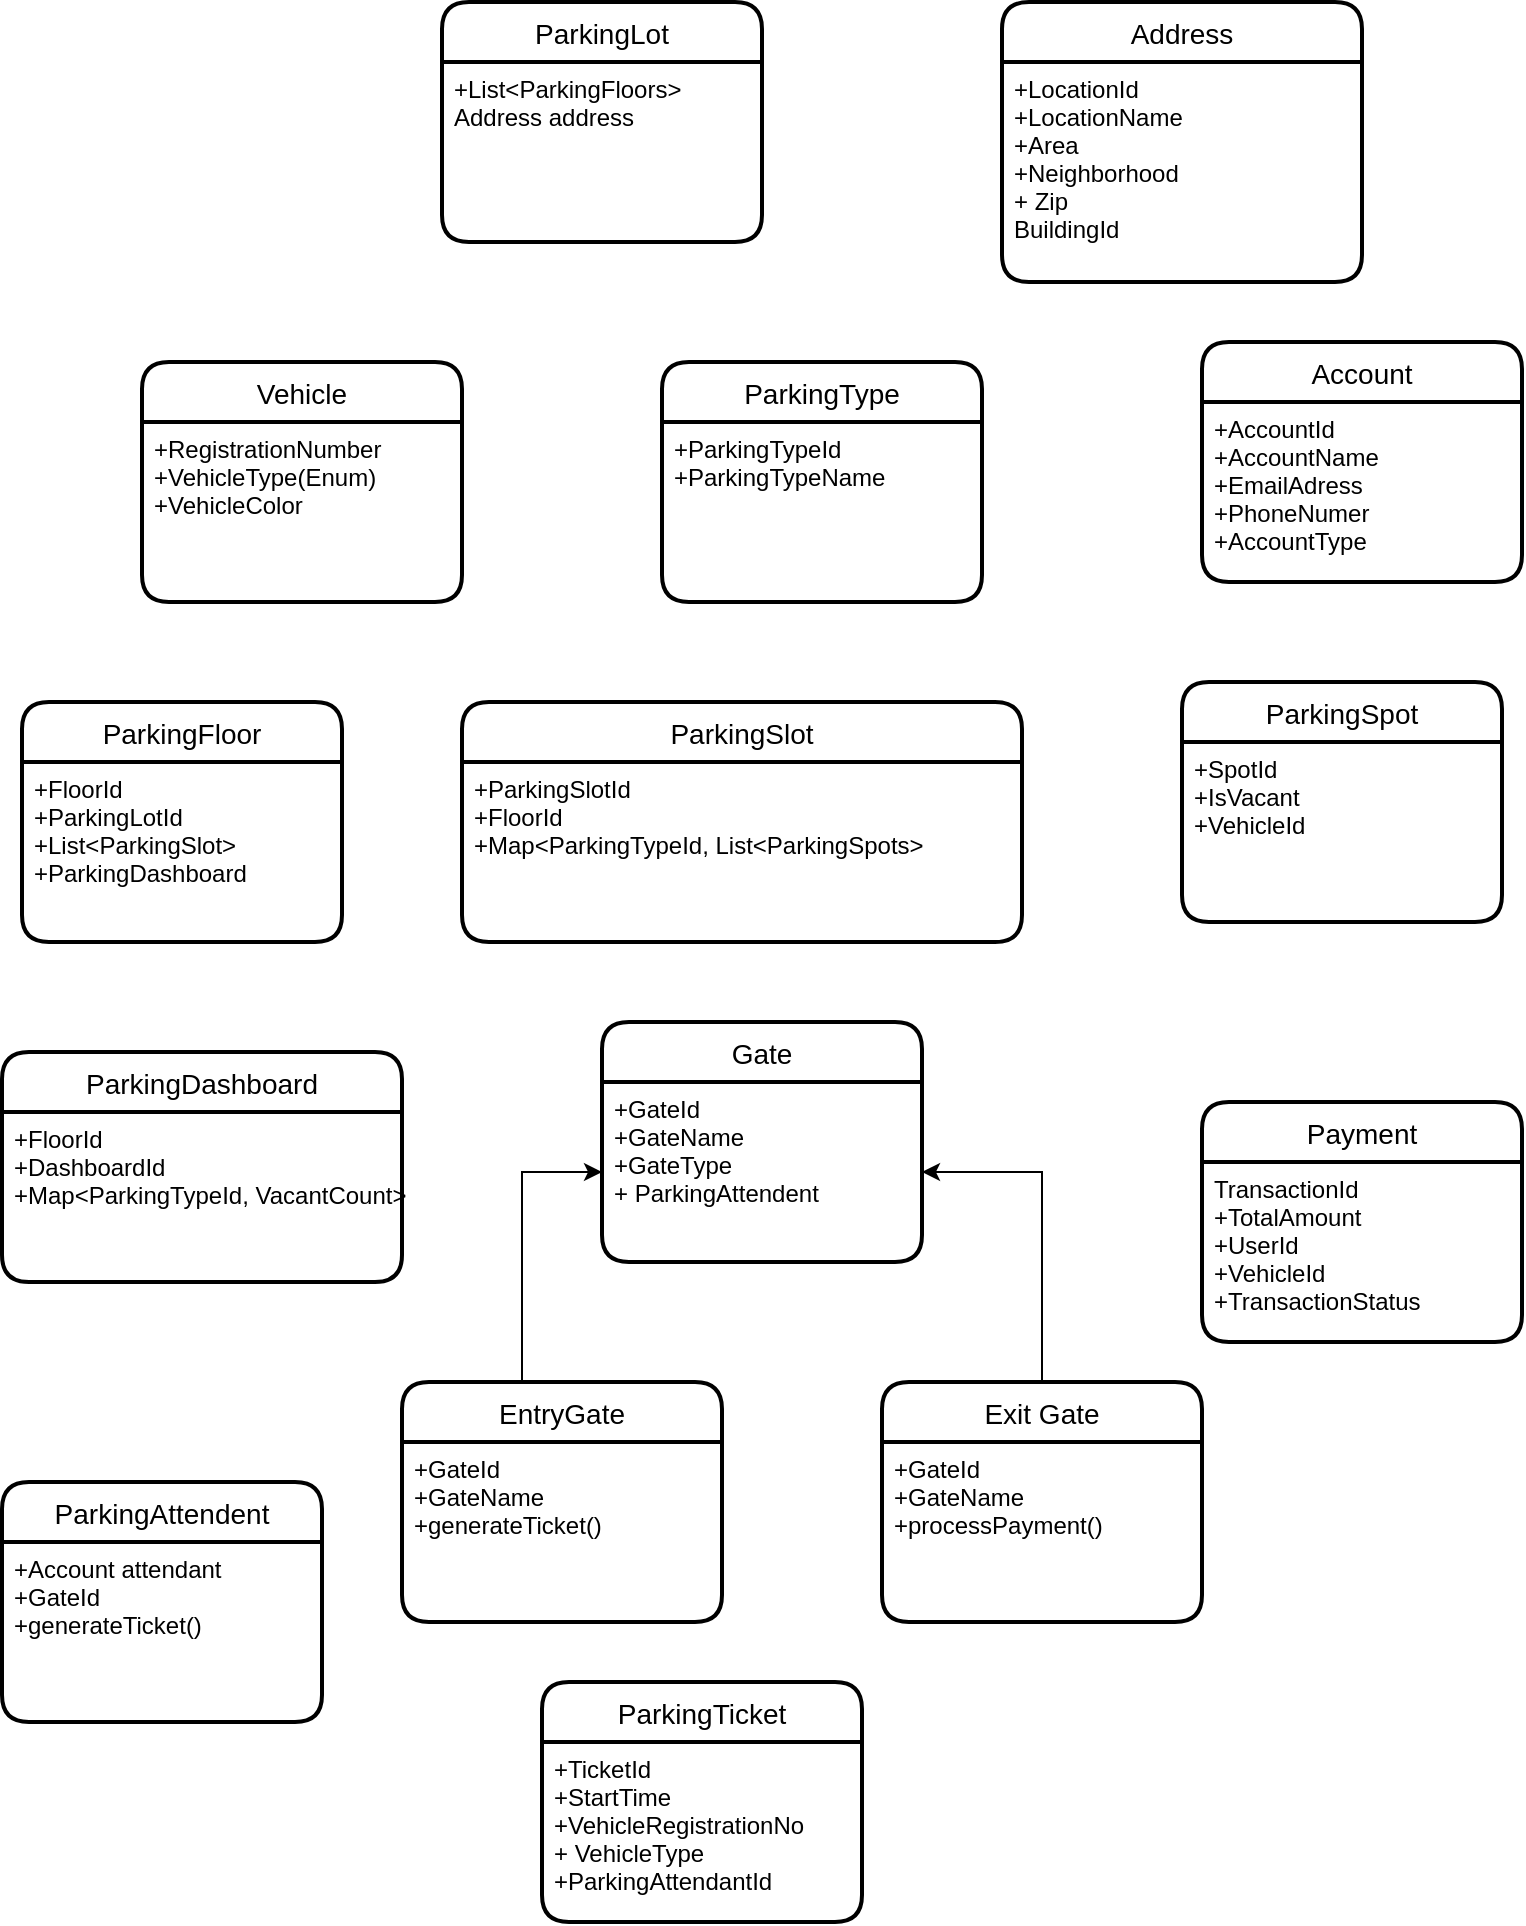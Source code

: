 <mxfile version="20.2.4" type="github">
  <diagram id="tckqmlnDSCY5Q0eiSe-v" name="Page-1">
    <mxGraphModel dx="1372" dy="769" grid="1" gridSize="10" guides="1" tooltips="1" connect="1" arrows="1" fold="1" page="1" pageScale="1" pageWidth="827" pageHeight="1169" math="0" shadow="0">
      <root>
        <mxCell id="0" />
        <mxCell id="1" parent="0" />
        <mxCell id="ZhYZDJzJdfVgOa59ws-f-1" value="ParkingLot" style="swimlane;childLayout=stackLayout;horizontal=1;startSize=30;horizontalStack=0;rounded=1;fontSize=14;fontStyle=0;strokeWidth=2;resizeParent=0;resizeLast=1;shadow=0;dashed=0;align=center;" vertex="1" parent="1">
          <mxGeometry x="260" y="60" width="160" height="120" as="geometry" />
        </mxCell>
        <mxCell id="ZhYZDJzJdfVgOa59ws-f-2" value="+List&lt;ParkingFloors&gt;&#xa;Address address" style="align=left;strokeColor=none;fillColor=none;spacingLeft=4;fontSize=12;verticalAlign=top;resizable=0;rotatable=0;part=1;" vertex="1" parent="ZhYZDJzJdfVgOa59ws-f-1">
          <mxGeometry y="30" width="160" height="90" as="geometry" />
        </mxCell>
        <mxCell id="ZhYZDJzJdfVgOa59ws-f-3" value="Vehicle" style="swimlane;childLayout=stackLayout;horizontal=1;startSize=30;horizontalStack=0;rounded=1;fontSize=14;fontStyle=0;strokeWidth=2;resizeParent=0;resizeLast=1;shadow=0;dashed=0;align=center;" vertex="1" parent="1">
          <mxGeometry x="110" y="240" width="160" height="120" as="geometry" />
        </mxCell>
        <mxCell id="ZhYZDJzJdfVgOa59ws-f-4" value="+RegistrationNumber&#xa;+VehicleType(Enum)&#xa;+VehicleColor" style="align=left;strokeColor=none;fillColor=none;spacingLeft=4;fontSize=12;verticalAlign=top;resizable=0;rotatable=0;part=1;" vertex="1" parent="ZhYZDJzJdfVgOa59ws-f-3">
          <mxGeometry y="30" width="160" height="90" as="geometry" />
        </mxCell>
        <mxCell id="ZhYZDJzJdfVgOa59ws-f-16" value="ParkingType" style="swimlane;childLayout=stackLayout;horizontal=1;startSize=30;horizontalStack=0;rounded=1;fontSize=14;fontStyle=0;strokeWidth=2;resizeParent=0;resizeLast=1;shadow=0;dashed=0;align=center;" vertex="1" parent="1">
          <mxGeometry x="370" y="240" width="160" height="120" as="geometry" />
        </mxCell>
        <mxCell id="ZhYZDJzJdfVgOa59ws-f-17" value="+ParkingTypeId&#xa;+ParkingTypeName&#xa;" style="align=left;strokeColor=none;fillColor=none;spacingLeft=4;fontSize=12;verticalAlign=top;resizable=0;rotatable=0;part=1;" vertex="1" parent="ZhYZDJzJdfVgOa59ws-f-16">
          <mxGeometry y="30" width="160" height="90" as="geometry" />
        </mxCell>
        <mxCell id="ZhYZDJzJdfVgOa59ws-f-19" value="ParkingFloor" style="swimlane;childLayout=stackLayout;horizontal=1;startSize=30;horizontalStack=0;rounded=1;fontSize=14;fontStyle=0;strokeWidth=2;resizeParent=0;resizeLast=1;shadow=0;dashed=0;align=center;" vertex="1" parent="1">
          <mxGeometry x="50" y="410" width="160" height="120" as="geometry" />
        </mxCell>
        <mxCell id="ZhYZDJzJdfVgOa59ws-f-20" value="+FloorId&#xa;+ParkingLotId&#xa;+List&lt;ParkingSlot&gt;&#xa;+ParkingDashboard" style="align=left;strokeColor=none;fillColor=none;spacingLeft=4;fontSize=12;verticalAlign=top;resizable=0;rotatable=0;part=1;" vertex="1" parent="ZhYZDJzJdfVgOa59ws-f-19">
          <mxGeometry y="30" width="160" height="90" as="geometry" />
        </mxCell>
        <mxCell id="ZhYZDJzJdfVgOa59ws-f-21" value="ParkingSlot" style="swimlane;childLayout=stackLayout;horizontal=1;startSize=30;horizontalStack=0;rounded=1;fontSize=14;fontStyle=0;strokeWidth=2;resizeParent=0;resizeLast=1;shadow=0;dashed=0;align=center;" vertex="1" parent="1">
          <mxGeometry x="270" y="410" width="280" height="120" as="geometry" />
        </mxCell>
        <mxCell id="ZhYZDJzJdfVgOa59ws-f-22" value="+ParkingSlotId&#xa;+FloorId&#xa;+Map&lt;ParkingTypeId, List&lt;ParkingSpots&gt;" style="align=left;strokeColor=none;fillColor=none;spacingLeft=4;fontSize=12;verticalAlign=top;resizable=0;rotatable=0;part=1;" vertex="1" parent="ZhYZDJzJdfVgOa59ws-f-21">
          <mxGeometry y="30" width="280" height="90" as="geometry" />
        </mxCell>
        <mxCell id="ZhYZDJzJdfVgOa59ws-f-23" value="ParkingSpot" style="swimlane;childLayout=stackLayout;horizontal=1;startSize=30;horizontalStack=0;rounded=1;fontSize=14;fontStyle=0;strokeWidth=2;resizeParent=0;resizeLast=1;shadow=0;dashed=0;align=center;" vertex="1" parent="1">
          <mxGeometry x="630" y="400" width="160" height="120" as="geometry" />
        </mxCell>
        <mxCell id="ZhYZDJzJdfVgOa59ws-f-24" value="+SpotId&#xa;+IsVacant&#xa;+VehicleId" style="align=left;strokeColor=none;fillColor=none;spacingLeft=4;fontSize=12;verticalAlign=top;resizable=0;rotatable=0;part=1;" vertex="1" parent="ZhYZDJzJdfVgOa59ws-f-23">
          <mxGeometry y="30" width="160" height="90" as="geometry" />
        </mxCell>
        <mxCell id="ZhYZDJzJdfVgOa59ws-f-25" value="ParkingDashboard" style="swimlane;childLayout=stackLayout;horizontal=1;startSize=30;horizontalStack=0;rounded=1;fontSize=14;fontStyle=0;strokeWidth=2;resizeParent=0;resizeLast=1;shadow=0;dashed=0;align=center;" vertex="1" parent="1">
          <mxGeometry x="40" y="585" width="200" height="115" as="geometry" />
        </mxCell>
        <mxCell id="ZhYZDJzJdfVgOa59ws-f-26" value="+FloorId&#xa;+DashboardId&#xa;+Map&lt;ParkingTypeId, VacantCount&gt;" style="align=left;strokeColor=none;fillColor=none;spacingLeft=4;fontSize=12;verticalAlign=top;resizable=0;rotatable=0;part=1;" vertex="1" parent="ZhYZDJzJdfVgOa59ws-f-25">
          <mxGeometry y="30" width="200" height="85" as="geometry" />
        </mxCell>
        <mxCell id="ZhYZDJzJdfVgOa59ws-f-27" value="Gate" style="swimlane;childLayout=stackLayout;horizontal=1;startSize=30;horizontalStack=0;rounded=1;fontSize=14;fontStyle=0;strokeWidth=2;resizeParent=0;resizeLast=1;shadow=0;dashed=0;align=center;" vertex="1" parent="1">
          <mxGeometry x="340" y="570" width="160" height="120" as="geometry" />
        </mxCell>
        <mxCell id="ZhYZDJzJdfVgOa59ws-f-28" value="+GateId&#xa;+GateName&#xa;+GateType&#xa;+ ParkingAttendent" style="align=left;strokeColor=none;fillColor=none;spacingLeft=4;fontSize=12;verticalAlign=top;resizable=0;rotatable=0;part=1;" vertex="1" parent="ZhYZDJzJdfVgOa59ws-f-27">
          <mxGeometry y="30" width="160" height="90" as="geometry" />
        </mxCell>
        <mxCell id="ZhYZDJzJdfVgOa59ws-f-29" value="EntryGate" style="swimlane;childLayout=stackLayout;horizontal=1;startSize=30;horizontalStack=0;rounded=1;fontSize=14;fontStyle=0;strokeWidth=2;resizeParent=0;resizeLast=1;shadow=0;dashed=0;align=center;" vertex="1" parent="1">
          <mxGeometry x="240" y="750" width="160" height="120" as="geometry" />
        </mxCell>
        <mxCell id="ZhYZDJzJdfVgOa59ws-f-30" value="+GateId&#xa;+GateName&#xa;+generateTicket()" style="align=left;strokeColor=none;fillColor=none;spacingLeft=4;fontSize=12;verticalAlign=top;resizable=0;rotatable=0;part=1;" vertex="1" parent="ZhYZDJzJdfVgOa59ws-f-29">
          <mxGeometry y="30" width="160" height="90" as="geometry" />
        </mxCell>
        <mxCell id="ZhYZDJzJdfVgOa59ws-f-31" style="edgeStyle=orthogonalEdgeStyle;rounded=0;orthogonalLoop=1;jettySize=auto;html=1;entryX=0;entryY=0.5;entryDx=0;entryDy=0;" edge="1" parent="1" target="ZhYZDJzJdfVgOa59ws-f-28">
          <mxGeometry relative="1" as="geometry">
            <mxPoint x="340" y="750" as="sourcePoint" />
            <Array as="points">
              <mxPoint x="300" y="750" />
              <mxPoint x="300" y="645" />
            </Array>
          </mxGeometry>
        </mxCell>
        <mxCell id="ZhYZDJzJdfVgOa59ws-f-34" style="edgeStyle=orthogonalEdgeStyle;rounded=0;orthogonalLoop=1;jettySize=auto;html=1;entryX=1;entryY=0.5;entryDx=0;entryDy=0;" edge="1" parent="1" source="ZhYZDJzJdfVgOa59ws-f-32" target="ZhYZDJzJdfVgOa59ws-f-28">
          <mxGeometry relative="1" as="geometry" />
        </mxCell>
        <mxCell id="ZhYZDJzJdfVgOa59ws-f-32" value="Exit Gate" style="swimlane;childLayout=stackLayout;horizontal=1;startSize=30;horizontalStack=0;rounded=1;fontSize=14;fontStyle=0;strokeWidth=2;resizeParent=0;resizeLast=1;shadow=0;dashed=0;align=center;" vertex="1" parent="1">
          <mxGeometry x="480" y="750" width="160" height="120" as="geometry" />
        </mxCell>
        <mxCell id="ZhYZDJzJdfVgOa59ws-f-33" value="+GateId&#xa;+GateName&#xa;+processPayment()" style="align=left;strokeColor=none;fillColor=none;spacingLeft=4;fontSize=12;verticalAlign=top;resizable=0;rotatable=0;part=1;" vertex="1" parent="ZhYZDJzJdfVgOa59ws-f-32">
          <mxGeometry y="30" width="160" height="90" as="geometry" />
        </mxCell>
        <mxCell id="ZhYZDJzJdfVgOa59ws-f-35" value="ParkingAttendent" style="swimlane;childLayout=stackLayout;horizontal=1;startSize=30;horizontalStack=0;rounded=1;fontSize=14;fontStyle=0;strokeWidth=2;resizeParent=0;resizeLast=1;shadow=0;dashed=0;align=center;" vertex="1" parent="1">
          <mxGeometry x="40" y="800" width="160" height="120" as="geometry" />
        </mxCell>
        <mxCell id="ZhYZDJzJdfVgOa59ws-f-36" value="+Account attendant&#xa;+GateId&#xa;+generateTicket()" style="align=left;strokeColor=none;fillColor=none;spacingLeft=4;fontSize=12;verticalAlign=top;resizable=0;rotatable=0;part=1;" vertex="1" parent="ZhYZDJzJdfVgOa59ws-f-35">
          <mxGeometry y="30" width="160" height="90" as="geometry" />
        </mxCell>
        <mxCell id="ZhYZDJzJdfVgOa59ws-f-37" value="Account" style="swimlane;childLayout=stackLayout;horizontal=1;startSize=30;horizontalStack=0;rounded=1;fontSize=14;fontStyle=0;strokeWidth=2;resizeParent=0;resizeLast=1;shadow=0;dashed=0;align=center;" vertex="1" parent="1">
          <mxGeometry x="640" y="230" width="160" height="120" as="geometry" />
        </mxCell>
        <mxCell id="ZhYZDJzJdfVgOa59ws-f-38" value="+AccountId&#xa;+AccountName&#xa;+EmailAdress&#xa;+PhoneNumer&#xa;+AccountType" style="align=left;strokeColor=none;fillColor=none;spacingLeft=4;fontSize=12;verticalAlign=top;resizable=0;rotatable=0;part=1;" vertex="1" parent="ZhYZDJzJdfVgOa59ws-f-37">
          <mxGeometry y="30" width="160" height="90" as="geometry" />
        </mxCell>
        <mxCell id="ZhYZDJzJdfVgOa59ws-f-40" value="ParkingTicket" style="swimlane;childLayout=stackLayout;horizontal=1;startSize=30;horizontalStack=0;rounded=1;fontSize=14;fontStyle=0;strokeWidth=2;resizeParent=0;resizeLast=1;shadow=0;dashed=0;align=center;" vertex="1" parent="1">
          <mxGeometry x="310" y="900" width="160" height="120" as="geometry" />
        </mxCell>
        <mxCell id="ZhYZDJzJdfVgOa59ws-f-41" value="+TicketId&#xa;+StartTime&#xa;+VehicleRegistrationNo&#xa;+ VehicleType&#xa;+ParkingAttendantId" style="align=left;strokeColor=none;fillColor=none;spacingLeft=4;fontSize=12;verticalAlign=top;resizable=0;rotatable=0;part=1;" vertex="1" parent="ZhYZDJzJdfVgOa59ws-f-40">
          <mxGeometry y="30" width="160" height="90" as="geometry" />
        </mxCell>
        <mxCell id="ZhYZDJzJdfVgOa59ws-f-42" value="Payment" style="swimlane;childLayout=stackLayout;horizontal=1;startSize=30;horizontalStack=0;rounded=1;fontSize=14;fontStyle=0;strokeWidth=2;resizeParent=0;resizeLast=1;shadow=0;dashed=0;align=center;" vertex="1" parent="1">
          <mxGeometry x="640" y="610" width="160" height="120" as="geometry" />
        </mxCell>
        <mxCell id="ZhYZDJzJdfVgOa59ws-f-43" value="TransactionId&#xa;+TotalAmount&#xa;+UserId&#xa;+VehicleId&#xa;+TransactionStatus" style="align=left;strokeColor=none;fillColor=none;spacingLeft=4;fontSize=12;verticalAlign=top;resizable=0;rotatable=0;part=1;" vertex="1" parent="ZhYZDJzJdfVgOa59ws-f-42">
          <mxGeometry y="30" width="160" height="90" as="geometry" />
        </mxCell>
        <mxCell id="ZhYZDJzJdfVgOa59ws-f-44" value="Address" style="swimlane;childLayout=stackLayout;horizontal=1;startSize=30;horizontalStack=0;rounded=1;fontSize=14;fontStyle=0;strokeWidth=2;resizeParent=0;resizeLast=1;shadow=0;dashed=0;align=center;" vertex="1" parent="1">
          <mxGeometry x="540" y="60" width="180" height="140" as="geometry" />
        </mxCell>
        <mxCell id="ZhYZDJzJdfVgOa59ws-f-45" value="+LocationId&#xa;+LocationName&#xa;+Area&#xa;+Neighborhood&#xa;+ Zip&#xa;BuildingId" style="align=left;strokeColor=none;fillColor=none;spacingLeft=4;fontSize=12;verticalAlign=top;resizable=0;rotatable=0;part=1;" vertex="1" parent="ZhYZDJzJdfVgOa59ws-f-44">
          <mxGeometry y="30" width="180" height="110" as="geometry" />
        </mxCell>
      </root>
    </mxGraphModel>
  </diagram>
</mxfile>

